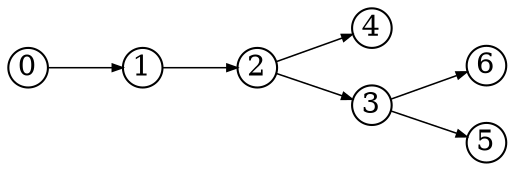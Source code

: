 digraph{
  rankdir=LR
  node [shape=circle,fixedsize=true,width=.26]
  edge [penwidth=0.75,arrowsize=0.5]
  6 -> {}
  5 -> {}
  4 -> {}
  3 -> {5 6}
  2 -> {3 4}
  1 -> {2}
  0 -> {1}
}
